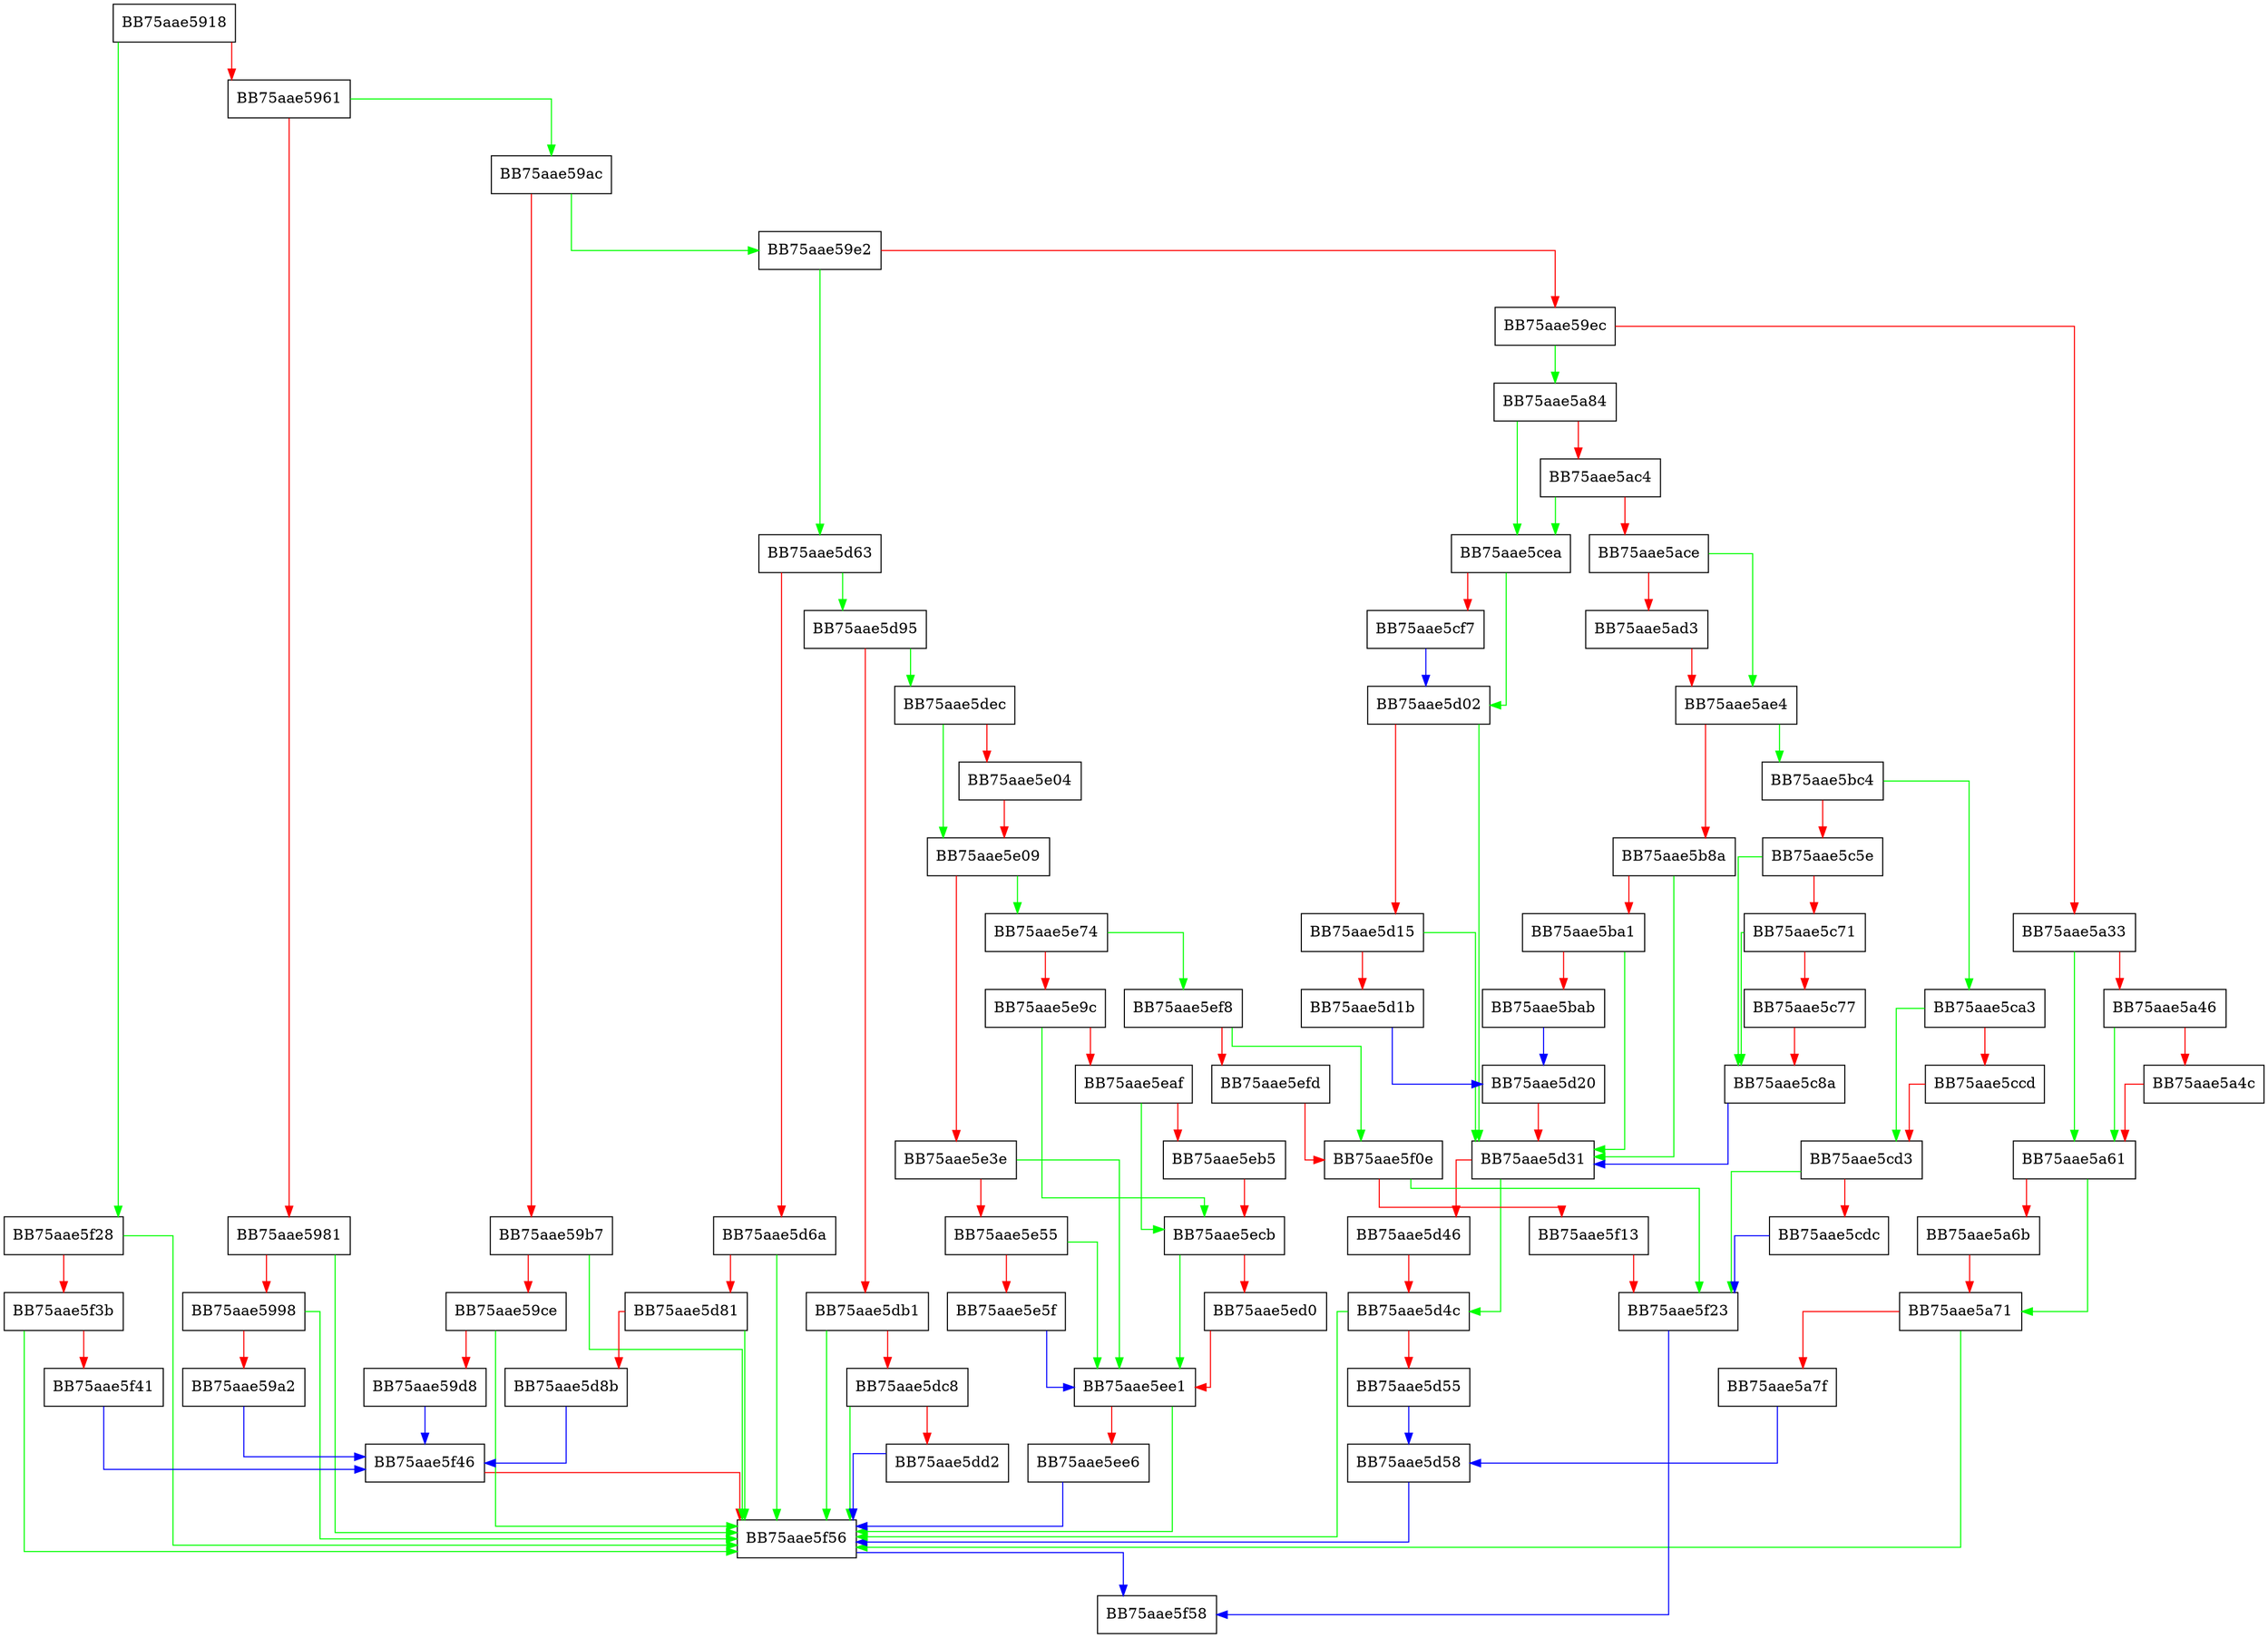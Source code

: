 digraph FpCheckAuthenticityWorker {
  node [shape="box"];
  graph [splines=ortho];
  BB75aae5918 -> BB75aae5f28 [color="green"];
  BB75aae5918 -> BB75aae5961 [color="red"];
  BB75aae5961 -> BB75aae59ac [color="green"];
  BB75aae5961 -> BB75aae5981 [color="red"];
  BB75aae5981 -> BB75aae5f56 [color="green"];
  BB75aae5981 -> BB75aae5998 [color="red"];
  BB75aae5998 -> BB75aae5f56 [color="green"];
  BB75aae5998 -> BB75aae59a2 [color="red"];
  BB75aae59a2 -> BB75aae5f46 [color="blue"];
  BB75aae59ac -> BB75aae59e2 [color="green"];
  BB75aae59ac -> BB75aae59b7 [color="red"];
  BB75aae59b7 -> BB75aae5f56 [color="green"];
  BB75aae59b7 -> BB75aae59ce [color="red"];
  BB75aae59ce -> BB75aae5f56 [color="green"];
  BB75aae59ce -> BB75aae59d8 [color="red"];
  BB75aae59d8 -> BB75aae5f46 [color="blue"];
  BB75aae59e2 -> BB75aae5d63 [color="green"];
  BB75aae59e2 -> BB75aae59ec [color="red"];
  BB75aae59ec -> BB75aae5a84 [color="green"];
  BB75aae59ec -> BB75aae5a33 [color="red"];
  BB75aae5a33 -> BB75aae5a61 [color="green"];
  BB75aae5a33 -> BB75aae5a46 [color="red"];
  BB75aae5a46 -> BB75aae5a61 [color="green"];
  BB75aae5a46 -> BB75aae5a4c [color="red"];
  BB75aae5a4c -> BB75aae5a61 [color="red"];
  BB75aae5a61 -> BB75aae5a71 [color="green"];
  BB75aae5a61 -> BB75aae5a6b [color="red"];
  BB75aae5a6b -> BB75aae5a71 [color="red"];
  BB75aae5a71 -> BB75aae5f56 [color="green"];
  BB75aae5a71 -> BB75aae5a7f [color="red"];
  BB75aae5a7f -> BB75aae5d58 [color="blue"];
  BB75aae5a84 -> BB75aae5cea [color="green"];
  BB75aae5a84 -> BB75aae5ac4 [color="red"];
  BB75aae5ac4 -> BB75aae5cea [color="green"];
  BB75aae5ac4 -> BB75aae5ace [color="red"];
  BB75aae5ace -> BB75aae5ae4 [color="green"];
  BB75aae5ace -> BB75aae5ad3 [color="red"];
  BB75aae5ad3 -> BB75aae5ae4 [color="red"];
  BB75aae5ae4 -> BB75aae5bc4 [color="green"];
  BB75aae5ae4 -> BB75aae5b8a [color="red"];
  BB75aae5b8a -> BB75aae5d31 [color="green"];
  BB75aae5b8a -> BB75aae5ba1 [color="red"];
  BB75aae5ba1 -> BB75aae5d31 [color="green"];
  BB75aae5ba1 -> BB75aae5bab [color="red"];
  BB75aae5bab -> BB75aae5d20 [color="blue"];
  BB75aae5bc4 -> BB75aae5ca3 [color="green"];
  BB75aae5bc4 -> BB75aae5c5e [color="red"];
  BB75aae5c5e -> BB75aae5c8a [color="green"];
  BB75aae5c5e -> BB75aae5c71 [color="red"];
  BB75aae5c71 -> BB75aae5c8a [color="green"];
  BB75aae5c71 -> BB75aae5c77 [color="red"];
  BB75aae5c77 -> BB75aae5c8a [color="red"];
  BB75aae5c8a -> BB75aae5d31 [color="blue"];
  BB75aae5ca3 -> BB75aae5cd3 [color="green"];
  BB75aae5ca3 -> BB75aae5ccd [color="red"];
  BB75aae5ccd -> BB75aae5cd3 [color="red"];
  BB75aae5cd3 -> BB75aae5f23 [color="green"];
  BB75aae5cd3 -> BB75aae5cdc [color="red"];
  BB75aae5cdc -> BB75aae5f23 [color="blue"];
  BB75aae5cea -> BB75aae5d02 [color="green"];
  BB75aae5cea -> BB75aae5cf7 [color="red"];
  BB75aae5cf7 -> BB75aae5d02 [color="blue"];
  BB75aae5d02 -> BB75aae5d31 [color="green"];
  BB75aae5d02 -> BB75aae5d15 [color="red"];
  BB75aae5d15 -> BB75aae5d31 [color="green"];
  BB75aae5d15 -> BB75aae5d1b [color="red"];
  BB75aae5d1b -> BB75aae5d20 [color="blue"];
  BB75aae5d20 -> BB75aae5d31 [color="red"];
  BB75aae5d31 -> BB75aae5d4c [color="green"];
  BB75aae5d31 -> BB75aae5d46 [color="red"];
  BB75aae5d46 -> BB75aae5d4c [color="red"];
  BB75aae5d4c -> BB75aae5f56 [color="green"];
  BB75aae5d4c -> BB75aae5d55 [color="red"];
  BB75aae5d55 -> BB75aae5d58 [color="blue"];
  BB75aae5d58 -> BB75aae5f56 [color="blue"];
  BB75aae5d63 -> BB75aae5d95 [color="green"];
  BB75aae5d63 -> BB75aae5d6a [color="red"];
  BB75aae5d6a -> BB75aae5f56 [color="green"];
  BB75aae5d6a -> BB75aae5d81 [color="red"];
  BB75aae5d81 -> BB75aae5f56 [color="green"];
  BB75aae5d81 -> BB75aae5d8b [color="red"];
  BB75aae5d8b -> BB75aae5f46 [color="blue"];
  BB75aae5d95 -> BB75aae5dec [color="green"];
  BB75aae5d95 -> BB75aae5db1 [color="red"];
  BB75aae5db1 -> BB75aae5f56 [color="green"];
  BB75aae5db1 -> BB75aae5dc8 [color="red"];
  BB75aae5dc8 -> BB75aae5f56 [color="green"];
  BB75aae5dc8 -> BB75aae5dd2 [color="red"];
  BB75aae5dd2 -> BB75aae5f56 [color="blue"];
  BB75aae5dec -> BB75aae5e09 [color="green"];
  BB75aae5dec -> BB75aae5e04 [color="red"];
  BB75aae5e04 -> BB75aae5e09 [color="red"];
  BB75aae5e09 -> BB75aae5e74 [color="green"];
  BB75aae5e09 -> BB75aae5e3e [color="red"];
  BB75aae5e3e -> BB75aae5ee1 [color="green"];
  BB75aae5e3e -> BB75aae5e55 [color="red"];
  BB75aae5e55 -> BB75aae5ee1 [color="green"];
  BB75aae5e55 -> BB75aae5e5f [color="red"];
  BB75aae5e5f -> BB75aae5ee1 [color="blue"];
  BB75aae5e74 -> BB75aae5ef8 [color="green"];
  BB75aae5e74 -> BB75aae5e9c [color="red"];
  BB75aae5e9c -> BB75aae5ecb [color="green"];
  BB75aae5e9c -> BB75aae5eaf [color="red"];
  BB75aae5eaf -> BB75aae5ecb [color="green"];
  BB75aae5eaf -> BB75aae5eb5 [color="red"];
  BB75aae5eb5 -> BB75aae5ecb [color="red"];
  BB75aae5ecb -> BB75aae5ee1 [color="green"];
  BB75aae5ecb -> BB75aae5ed0 [color="red"];
  BB75aae5ed0 -> BB75aae5ee1 [color="red"];
  BB75aae5ee1 -> BB75aae5f56 [color="green"];
  BB75aae5ee1 -> BB75aae5ee6 [color="red"];
  BB75aae5ee6 -> BB75aae5f56 [color="blue"];
  BB75aae5ef8 -> BB75aae5f0e [color="green"];
  BB75aae5ef8 -> BB75aae5efd [color="red"];
  BB75aae5efd -> BB75aae5f0e [color="red"];
  BB75aae5f0e -> BB75aae5f23 [color="green"];
  BB75aae5f0e -> BB75aae5f13 [color="red"];
  BB75aae5f13 -> BB75aae5f23 [color="red"];
  BB75aae5f23 -> BB75aae5f58 [color="blue"];
  BB75aae5f28 -> BB75aae5f56 [color="green"];
  BB75aae5f28 -> BB75aae5f3b [color="red"];
  BB75aae5f3b -> BB75aae5f56 [color="green"];
  BB75aae5f3b -> BB75aae5f41 [color="red"];
  BB75aae5f41 -> BB75aae5f46 [color="blue"];
  BB75aae5f46 -> BB75aae5f56 [color="red"];
  BB75aae5f56 -> BB75aae5f58 [color="blue"];
}